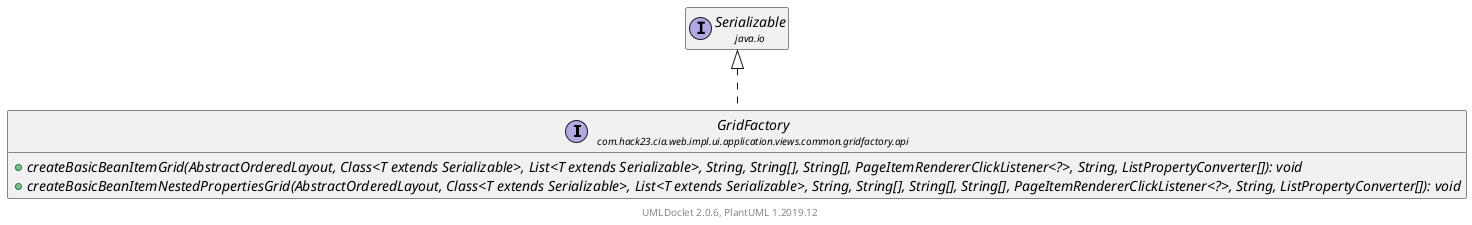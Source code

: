 @startuml
    set namespaceSeparator none
    hide empty fields
    hide empty methods

    interface "<size:14>GridFactory\n<size:10>com.hack23.cia.web.impl.ui.application.views.common.gridfactory.api" as com.hack23.cia.web.impl.ui.application.views.common.gridfactory.api.GridFactory [[GridFactory.html]] {
        {abstract} +createBasicBeanItemGrid(AbstractOrderedLayout, Class<T extends Serializable>, List<T extends Serializable>, String, String[], String[], PageItemRendererClickListener<?>, String, ListPropertyConverter[]): void
        {abstract} +createBasicBeanItemNestedPropertiesGrid(AbstractOrderedLayout, Class<T extends Serializable>, List<T extends Serializable>, String, String[], String[], String[], PageItemRendererClickListener<?>, String, ListPropertyConverter[]): void
    }

    interface "<size:14>Serializable\n<size:10>java.io" as java.io.Serializable

    java.io.Serializable <|.. com.hack23.cia.web.impl.ui.application.views.common.gridfactory.api.GridFactory

    center footer UMLDoclet 2.0.6, PlantUML 1.2019.12
@enduml
